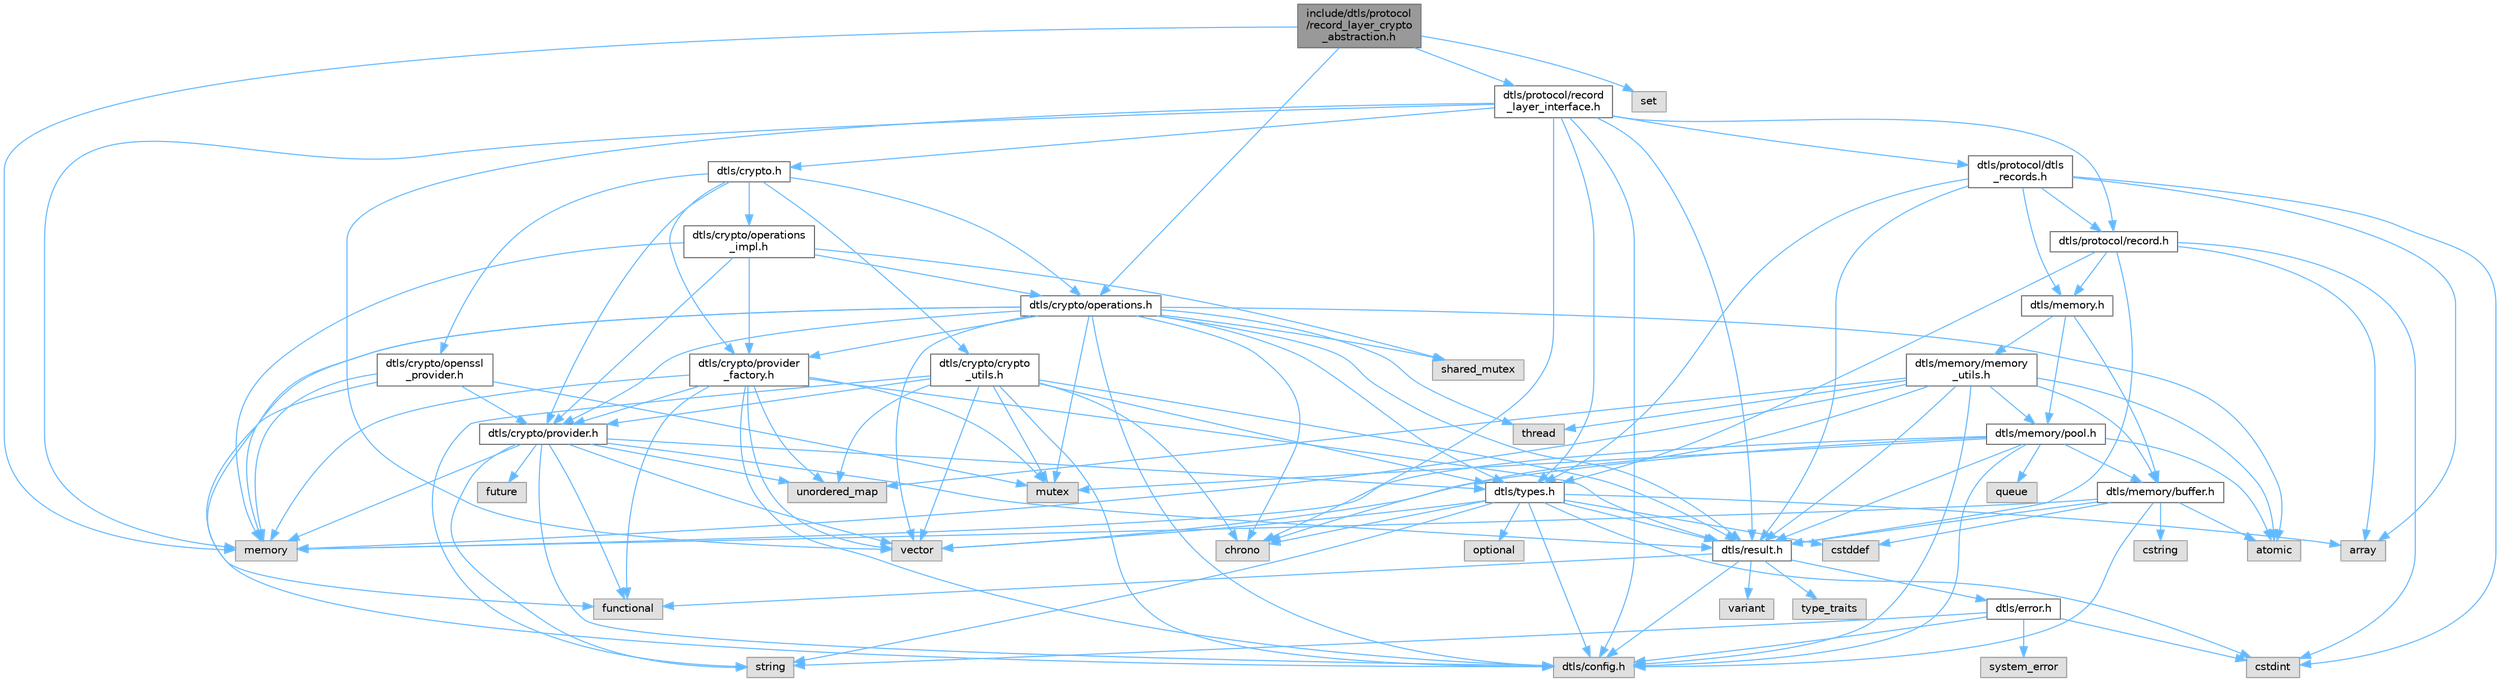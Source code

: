 digraph "include/dtls/protocol/record_layer_crypto_abstraction.h"
{
 // LATEX_PDF_SIZE
  bgcolor="transparent";
  edge [fontname=Helvetica,fontsize=10,labelfontname=Helvetica,labelfontsize=10];
  node [fontname=Helvetica,fontsize=10,shape=box,height=0.2,width=0.4];
  Node1 [id="Node000001",label="include/dtls/protocol\l/record_layer_crypto\l_abstraction.h",height=0.2,width=0.4,color="gray40", fillcolor="grey60", style="filled", fontcolor="black",tooltip=" "];
  Node1 -> Node2 [id="edge1_Node000001_Node000002",color="steelblue1",style="solid",tooltip=" "];
  Node2 [id="Node000002",label="dtls/protocol/record\l_layer_interface.h",height=0.2,width=0.4,color="grey40", fillcolor="white", style="filled",URL="$record__layer__interface_8h.html",tooltip=" "];
  Node2 -> Node3 [id="edge2_Node000002_Node000003",color="steelblue1",style="solid",tooltip=" "];
  Node3 [id="Node000003",label="dtls/config.h",height=0.2,width=0.4,color="grey60", fillcolor="#E0E0E0", style="filled",tooltip=" "];
  Node2 -> Node4 [id="edge3_Node000002_Node000004",color="steelblue1",style="solid",tooltip=" "];
  Node4 [id="Node000004",label="dtls/types.h",height=0.2,width=0.4,color="grey40", fillcolor="white", style="filled",URL="$types_8h.html",tooltip="Core DTLS v1.3 Protocol Types and Constants."];
  Node4 -> Node3 [id="edge4_Node000004_Node000003",color="steelblue1",style="solid",tooltip=" "];
  Node4 -> Node5 [id="edge5_Node000004_Node000005",color="steelblue1",style="solid",tooltip=" "];
  Node5 [id="Node000005",label="dtls/result.h",height=0.2,width=0.4,color="grey40", fillcolor="white", style="filled",URL="$result_8h.html",tooltip=" "];
  Node5 -> Node3 [id="edge6_Node000005_Node000003",color="steelblue1",style="solid",tooltip=" "];
  Node5 -> Node6 [id="edge7_Node000005_Node000006",color="steelblue1",style="solid",tooltip=" "];
  Node6 [id="Node000006",label="dtls/error.h",height=0.2,width=0.4,color="grey40", fillcolor="white", style="filled",URL="$error_8h.html",tooltip=" "];
  Node6 -> Node3 [id="edge8_Node000006_Node000003",color="steelblue1",style="solid",tooltip=" "];
  Node6 -> Node7 [id="edge9_Node000006_Node000007",color="steelblue1",style="solid",tooltip=" "];
  Node7 [id="Node000007",label="system_error",height=0.2,width=0.4,color="grey60", fillcolor="#E0E0E0", style="filled",tooltip=" "];
  Node6 -> Node8 [id="edge10_Node000006_Node000008",color="steelblue1",style="solid",tooltip=" "];
  Node8 [id="Node000008",label="string",height=0.2,width=0.4,color="grey60", fillcolor="#E0E0E0", style="filled",tooltip=" "];
  Node6 -> Node9 [id="edge11_Node000006_Node000009",color="steelblue1",style="solid",tooltip=" "];
  Node9 [id="Node000009",label="cstdint",height=0.2,width=0.4,color="grey60", fillcolor="#E0E0E0", style="filled",tooltip=" "];
  Node5 -> Node10 [id="edge12_Node000005_Node000010",color="steelblue1",style="solid",tooltip=" "];
  Node10 [id="Node000010",label="variant",height=0.2,width=0.4,color="grey60", fillcolor="#E0E0E0", style="filled",tooltip=" "];
  Node5 -> Node11 [id="edge13_Node000005_Node000011",color="steelblue1",style="solid",tooltip=" "];
  Node11 [id="Node000011",label="functional",height=0.2,width=0.4,color="grey60", fillcolor="#E0E0E0", style="filled",tooltip=" "];
  Node5 -> Node12 [id="edge14_Node000005_Node000012",color="steelblue1",style="solid",tooltip=" "];
  Node12 [id="Node000012",label="type_traits",height=0.2,width=0.4,color="grey60", fillcolor="#E0E0E0", style="filled",tooltip=" "];
  Node4 -> Node9 [id="edge15_Node000004_Node000009",color="steelblue1",style="solid",tooltip=" "];
  Node4 -> Node13 [id="edge16_Node000004_Node000013",color="steelblue1",style="solid",tooltip=" "];
  Node13 [id="Node000013",label="cstddef",height=0.2,width=0.4,color="grey60", fillcolor="#E0E0E0", style="filled",tooltip=" "];
  Node4 -> Node14 [id="edge17_Node000004_Node000014",color="steelblue1",style="solid",tooltip=" "];
  Node14 [id="Node000014",label="array",height=0.2,width=0.4,color="grey60", fillcolor="#E0E0E0", style="filled",tooltip=" "];
  Node4 -> Node15 [id="edge18_Node000004_Node000015",color="steelblue1",style="solid",tooltip=" "];
  Node15 [id="Node000015",label="vector",height=0.2,width=0.4,color="grey60", fillcolor="#E0E0E0", style="filled",tooltip=" "];
  Node4 -> Node8 [id="edge19_Node000004_Node000008",color="steelblue1",style="solid",tooltip=" "];
  Node4 -> Node16 [id="edge20_Node000004_Node000016",color="steelblue1",style="solid",tooltip=" "];
  Node16 [id="Node000016",label="chrono",height=0.2,width=0.4,color="grey60", fillcolor="#E0E0E0", style="filled",tooltip=" "];
  Node4 -> Node17 [id="edge21_Node000004_Node000017",color="steelblue1",style="solid",tooltip=" "];
  Node17 [id="Node000017",label="optional",height=0.2,width=0.4,color="grey60", fillcolor="#E0E0E0", style="filled",tooltip=" "];
  Node2 -> Node5 [id="edge22_Node000002_Node000005",color="steelblue1",style="solid",tooltip=" "];
  Node2 -> Node18 [id="edge23_Node000002_Node000018",color="steelblue1",style="solid",tooltip=" "];
  Node18 [id="Node000018",label="dtls/protocol/record.h",height=0.2,width=0.4,color="grey40", fillcolor="white", style="filled",URL="$record_8h.html",tooltip=" "];
  Node18 -> Node4 [id="edge24_Node000018_Node000004",color="steelblue1",style="solid",tooltip=" "];
  Node18 -> Node5 [id="edge25_Node000018_Node000005",color="steelblue1",style="solid",tooltip=" "];
  Node18 -> Node19 [id="edge26_Node000018_Node000019",color="steelblue1",style="solid",tooltip=" "];
  Node19 [id="Node000019",label="dtls/memory.h",height=0.2,width=0.4,color="grey40", fillcolor="white", style="filled",URL="$memory_8h.html",tooltip=" "];
  Node19 -> Node20 [id="edge27_Node000019_Node000020",color="steelblue1",style="solid",tooltip=" "];
  Node20 [id="Node000020",label="dtls/memory/buffer.h",height=0.2,width=0.4,color="grey40", fillcolor="white", style="filled",URL="$buffer_8h.html",tooltip=" "];
  Node20 -> Node3 [id="edge28_Node000020_Node000003",color="steelblue1",style="solid",tooltip=" "];
  Node20 -> Node5 [id="edge29_Node000020_Node000005",color="steelblue1",style="solid",tooltip=" "];
  Node20 -> Node21 [id="edge30_Node000020_Node000021",color="steelblue1",style="solid",tooltip=" "];
  Node21 [id="Node000021",label="memory",height=0.2,width=0.4,color="grey60", fillcolor="#E0E0E0", style="filled",tooltip=" "];
  Node20 -> Node13 [id="edge31_Node000020_Node000013",color="steelblue1",style="solid",tooltip=" "];
  Node20 -> Node22 [id="edge32_Node000020_Node000022",color="steelblue1",style="solid",tooltip=" "];
  Node22 [id="Node000022",label="cstring",height=0.2,width=0.4,color="grey60", fillcolor="#E0E0E0", style="filled",tooltip=" "];
  Node20 -> Node23 [id="edge33_Node000020_Node000023",color="steelblue1",style="solid",tooltip=" "];
  Node23 [id="Node000023",label="atomic",height=0.2,width=0.4,color="grey60", fillcolor="#E0E0E0", style="filled",tooltip=" "];
  Node19 -> Node24 [id="edge34_Node000019_Node000024",color="steelblue1",style="solid",tooltip=" "];
  Node24 [id="Node000024",label="dtls/memory/pool.h",height=0.2,width=0.4,color="grey40", fillcolor="white", style="filled",URL="$pool_8h.html",tooltip=" "];
  Node24 -> Node3 [id="edge35_Node000024_Node000003",color="steelblue1",style="solid",tooltip=" "];
  Node24 -> Node5 [id="edge36_Node000024_Node000005",color="steelblue1",style="solid",tooltip=" "];
  Node24 -> Node20 [id="edge37_Node000024_Node000020",color="steelblue1",style="solid",tooltip=" "];
  Node24 -> Node21 [id="edge38_Node000024_Node000021",color="steelblue1",style="solid",tooltip=" "];
  Node24 -> Node25 [id="edge39_Node000024_Node000025",color="steelblue1",style="solid",tooltip=" "];
  Node25 [id="Node000025",label="queue",height=0.2,width=0.4,color="grey60", fillcolor="#E0E0E0", style="filled",tooltip=" "];
  Node24 -> Node26 [id="edge40_Node000024_Node000026",color="steelblue1",style="solid",tooltip=" "];
  Node26 [id="Node000026",label="mutex",height=0.2,width=0.4,color="grey60", fillcolor="#E0E0E0", style="filled",tooltip=" "];
  Node24 -> Node23 [id="edge41_Node000024_Node000023",color="steelblue1",style="solid",tooltip=" "];
  Node24 -> Node15 [id="edge42_Node000024_Node000015",color="steelblue1",style="solid",tooltip=" "];
  Node19 -> Node27 [id="edge43_Node000019_Node000027",color="steelblue1",style="solid",tooltip=" "];
  Node27 [id="Node000027",label="dtls/memory/memory\l_utils.h",height=0.2,width=0.4,color="grey40", fillcolor="white", style="filled",URL="$memory__utils_8h.html",tooltip=" "];
  Node27 -> Node3 [id="edge44_Node000027_Node000003",color="steelblue1",style="solid",tooltip=" "];
  Node27 -> Node5 [id="edge45_Node000027_Node000005",color="steelblue1",style="solid",tooltip=" "];
  Node27 -> Node20 [id="edge46_Node000027_Node000020",color="steelblue1",style="solid",tooltip=" "];
  Node27 -> Node24 [id="edge47_Node000027_Node000024",color="steelblue1",style="solid",tooltip=" "];
  Node27 -> Node21 [id="edge48_Node000027_Node000021",color="steelblue1",style="solid",tooltip=" "];
  Node27 -> Node16 [id="edge49_Node000027_Node000016",color="steelblue1",style="solid",tooltip=" "];
  Node27 -> Node23 [id="edge50_Node000027_Node000023",color="steelblue1",style="solid",tooltip=" "];
  Node27 -> Node28 [id="edge51_Node000027_Node000028",color="steelblue1",style="solid",tooltip=" "];
  Node28 [id="Node000028",label="unordered_map",height=0.2,width=0.4,color="grey60", fillcolor="#E0E0E0", style="filled",tooltip=" "];
  Node27 -> Node29 [id="edge52_Node000027_Node000029",color="steelblue1",style="solid",tooltip=" "];
  Node29 [id="Node000029",label="thread",height=0.2,width=0.4,color="grey60", fillcolor="#E0E0E0", style="filled",tooltip=" "];
  Node18 -> Node9 [id="edge53_Node000018_Node000009",color="steelblue1",style="solid",tooltip=" "];
  Node18 -> Node14 [id="edge54_Node000018_Node000014",color="steelblue1",style="solid",tooltip=" "];
  Node2 -> Node30 [id="edge55_Node000002_Node000030",color="steelblue1",style="solid",tooltip=" "];
  Node30 [id="Node000030",label="dtls/protocol/dtls\l_records.h",height=0.2,width=0.4,color="grey40", fillcolor="white", style="filled",URL="$dtls__records_8h.html",tooltip=" "];
  Node30 -> Node4 [id="edge56_Node000030_Node000004",color="steelblue1",style="solid",tooltip=" "];
  Node30 -> Node5 [id="edge57_Node000030_Node000005",color="steelblue1",style="solid",tooltip=" "];
  Node30 -> Node19 [id="edge58_Node000030_Node000019",color="steelblue1",style="solid",tooltip=" "];
  Node30 -> Node18 [id="edge59_Node000030_Node000018",color="steelblue1",style="solid",tooltip=" "];
  Node30 -> Node9 [id="edge60_Node000030_Node000009",color="steelblue1",style="solid",tooltip=" "];
  Node30 -> Node14 [id="edge61_Node000030_Node000014",color="steelblue1",style="solid",tooltip=" "];
  Node2 -> Node31 [id="edge62_Node000002_Node000031",color="steelblue1",style="solid",tooltip=" "];
  Node31 [id="Node000031",label="dtls/crypto.h",height=0.2,width=0.4,color="grey40", fillcolor="white", style="filled",URL="$crypto_8h.html",tooltip=" "];
  Node31 -> Node32 [id="edge63_Node000031_Node000032",color="steelblue1",style="solid",tooltip=" "];
  Node32 [id="Node000032",label="dtls/crypto/provider.h",height=0.2,width=0.4,color="grey40", fillcolor="white", style="filled",URL="$provider_8h.html",tooltip="DTLS v1.3 Cryptographic Provider Interface."];
  Node32 -> Node3 [id="edge64_Node000032_Node000003",color="steelblue1",style="solid",tooltip=" "];
  Node32 -> Node4 [id="edge65_Node000032_Node000004",color="steelblue1",style="solid",tooltip=" "];
  Node32 -> Node5 [id="edge66_Node000032_Node000005",color="steelblue1",style="solid",tooltip=" "];
  Node32 -> Node21 [id="edge67_Node000032_Node000021",color="steelblue1",style="solid",tooltip=" "];
  Node32 -> Node15 [id="edge68_Node000032_Node000015",color="steelblue1",style="solid",tooltip=" "];
  Node32 -> Node8 [id="edge69_Node000032_Node000008",color="steelblue1",style="solid",tooltip=" "];
  Node32 -> Node11 [id="edge70_Node000032_Node000011",color="steelblue1",style="solid",tooltip=" "];
  Node32 -> Node33 [id="edge71_Node000032_Node000033",color="steelblue1",style="solid",tooltip=" "];
  Node33 [id="Node000033",label="future",height=0.2,width=0.4,color="grey60", fillcolor="#E0E0E0", style="filled",tooltip=" "];
  Node32 -> Node28 [id="edge72_Node000032_Node000028",color="steelblue1",style="solid",tooltip=" "];
  Node31 -> Node34 [id="edge73_Node000031_Node000034",color="steelblue1",style="solid",tooltip=" "];
  Node34 [id="Node000034",label="dtls/crypto/provider\l_factory.h",height=0.2,width=0.4,color="grey40", fillcolor="white", style="filled",URL="$provider__factory_8h.html",tooltip=" "];
  Node34 -> Node3 [id="edge74_Node000034_Node000003",color="steelblue1",style="solid",tooltip=" "];
  Node34 -> Node32 [id="edge75_Node000034_Node000032",color="steelblue1",style="solid",tooltip=" "];
  Node34 -> Node5 [id="edge76_Node000034_Node000005",color="steelblue1",style="solid",tooltip=" "];
  Node34 -> Node21 [id="edge77_Node000034_Node000021",color="steelblue1",style="solid",tooltip=" "];
  Node34 -> Node15 [id="edge78_Node000034_Node000015",color="steelblue1",style="solid",tooltip=" "];
  Node34 -> Node11 [id="edge79_Node000034_Node000011",color="steelblue1",style="solid",tooltip=" "];
  Node34 -> Node28 [id="edge80_Node000034_Node000028",color="steelblue1",style="solid",tooltip=" "];
  Node34 -> Node26 [id="edge81_Node000034_Node000026",color="steelblue1",style="solid",tooltip=" "];
  Node31 -> Node35 [id="edge82_Node000031_Node000035",color="steelblue1",style="solid",tooltip=" "];
  Node35 [id="Node000035",label="dtls/crypto/openssl\l_provider.h",height=0.2,width=0.4,color="grey40", fillcolor="white", style="filled",URL="$openssl__provider_8h.html",tooltip=" "];
  Node35 -> Node3 [id="edge83_Node000035_Node000003",color="steelblue1",style="solid",tooltip=" "];
  Node35 -> Node32 [id="edge84_Node000035_Node000032",color="steelblue1",style="solid",tooltip=" "];
  Node35 -> Node21 [id="edge85_Node000035_Node000021",color="steelblue1",style="solid",tooltip=" "];
  Node35 -> Node26 [id="edge86_Node000035_Node000026",color="steelblue1",style="solid",tooltip=" "];
  Node31 -> Node36 [id="edge87_Node000031_Node000036",color="steelblue1",style="solid",tooltip=" "];
  Node36 [id="Node000036",label="dtls/crypto/crypto\l_utils.h",height=0.2,width=0.4,color="grey40", fillcolor="white", style="filled",URL="$crypto__utils_8h.html",tooltip=" "];
  Node36 -> Node3 [id="edge88_Node000036_Node000003",color="steelblue1",style="solid",tooltip=" "];
  Node36 -> Node4 [id="edge89_Node000036_Node000004",color="steelblue1",style="solid",tooltip=" "];
  Node36 -> Node5 [id="edge90_Node000036_Node000005",color="steelblue1",style="solid",tooltip=" "];
  Node36 -> Node32 [id="edge91_Node000036_Node000032",color="steelblue1",style="solid",tooltip=" "];
  Node36 -> Node15 [id="edge92_Node000036_Node000015",color="steelblue1",style="solid",tooltip=" "];
  Node36 -> Node8 [id="edge93_Node000036_Node000008",color="steelblue1",style="solid",tooltip=" "];
  Node36 -> Node16 [id="edge94_Node000036_Node000016",color="steelblue1",style="solid",tooltip=" "];
  Node36 -> Node26 [id="edge95_Node000036_Node000026",color="steelblue1",style="solid",tooltip=" "];
  Node36 -> Node28 [id="edge96_Node000036_Node000028",color="steelblue1",style="solid",tooltip=" "];
  Node31 -> Node37 [id="edge97_Node000031_Node000037",color="steelblue1",style="solid",tooltip=" "];
  Node37 [id="Node000037",label="dtls/crypto/operations.h",height=0.2,width=0.4,color="grey40", fillcolor="white", style="filled",URL="$operations_8h.html",tooltip=" "];
  Node37 -> Node3 [id="edge98_Node000037_Node000003",color="steelblue1",style="solid",tooltip=" "];
  Node37 -> Node4 [id="edge99_Node000037_Node000004",color="steelblue1",style="solid",tooltip=" "];
  Node37 -> Node5 [id="edge100_Node000037_Node000005",color="steelblue1",style="solid",tooltip=" "];
  Node37 -> Node32 [id="edge101_Node000037_Node000032",color="steelblue1",style="solid",tooltip=" "];
  Node37 -> Node34 [id="edge102_Node000037_Node000034",color="steelblue1",style="solid",tooltip=" "];
  Node37 -> Node21 [id="edge103_Node000037_Node000021",color="steelblue1",style="solid",tooltip=" "];
  Node37 -> Node15 [id="edge104_Node000037_Node000015",color="steelblue1",style="solid",tooltip=" "];
  Node37 -> Node11 [id="edge105_Node000037_Node000011",color="steelblue1",style="solid",tooltip=" "];
  Node37 -> Node38 [id="edge106_Node000037_Node000038",color="steelblue1",style="solid",tooltip=" "];
  Node38 [id="Node000038",label="shared_mutex",height=0.2,width=0.4,color="grey60", fillcolor="#E0E0E0", style="filled",tooltip=" "];
  Node37 -> Node23 [id="edge107_Node000037_Node000023",color="steelblue1",style="solid",tooltip=" "];
  Node37 -> Node29 [id="edge108_Node000037_Node000029",color="steelblue1",style="solid",tooltip=" "];
  Node37 -> Node26 [id="edge109_Node000037_Node000026",color="steelblue1",style="solid",tooltip=" "];
  Node37 -> Node16 [id="edge110_Node000037_Node000016",color="steelblue1",style="solid",tooltip=" "];
  Node31 -> Node39 [id="edge111_Node000031_Node000039",color="steelblue1",style="solid",tooltip=" "];
  Node39 [id="Node000039",label="dtls/crypto/operations\l_impl.h",height=0.2,width=0.4,color="grey40", fillcolor="white", style="filled",URL="$operations__impl_8h.html",tooltip=" "];
  Node39 -> Node37 [id="edge112_Node000039_Node000037",color="steelblue1",style="solid",tooltip=" "];
  Node39 -> Node32 [id="edge113_Node000039_Node000032",color="steelblue1",style="solid",tooltip=" "];
  Node39 -> Node34 [id="edge114_Node000039_Node000034",color="steelblue1",style="solid",tooltip=" "];
  Node39 -> Node21 [id="edge115_Node000039_Node000021",color="steelblue1",style="solid",tooltip=" "];
  Node39 -> Node38 [id="edge116_Node000039_Node000038",color="steelblue1",style="solid",tooltip=" "];
  Node2 -> Node21 [id="edge117_Node000002_Node000021",color="steelblue1",style="solid",tooltip=" "];
  Node2 -> Node15 [id="edge118_Node000002_Node000015",color="steelblue1",style="solid",tooltip=" "];
  Node2 -> Node16 [id="edge119_Node000002_Node000016",color="steelblue1",style="solid",tooltip=" "];
  Node1 -> Node37 [id="edge120_Node000001_Node000037",color="steelblue1",style="solid",tooltip=" "];
  Node1 -> Node21 [id="edge121_Node000001_Node000021",color="steelblue1",style="solid",tooltip=" "];
  Node1 -> Node40 [id="edge122_Node000001_Node000040",color="steelblue1",style="solid",tooltip=" "];
  Node40 [id="Node000040",label="set",height=0.2,width=0.4,color="grey60", fillcolor="#E0E0E0", style="filled",tooltip=" "];
}
